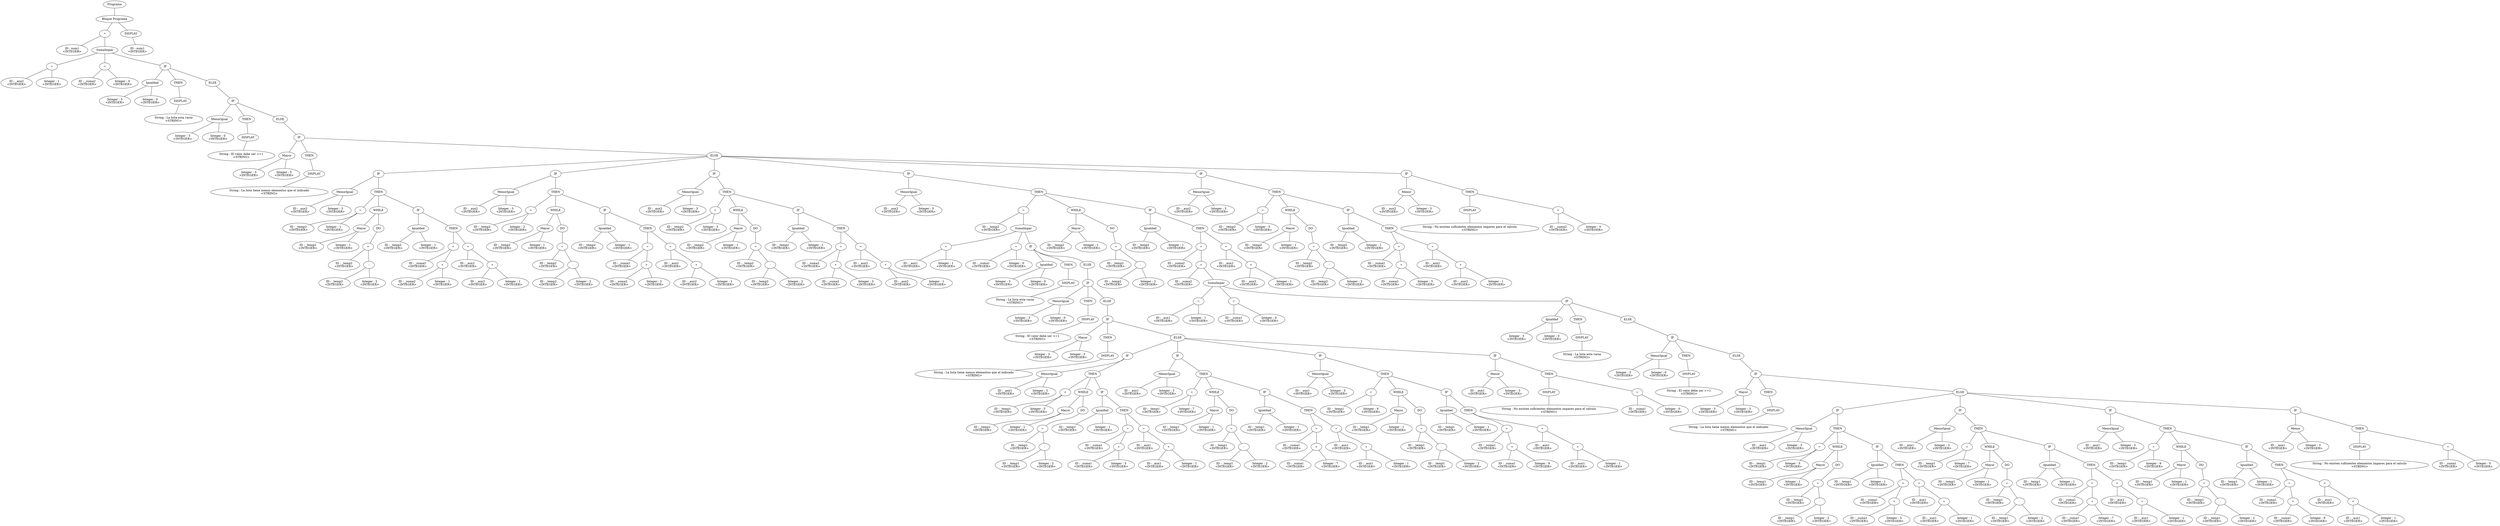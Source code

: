 graph G {nodo_1192543335[label="Programa"]
nodo_866603328[label="Bloque Programa"]
nodo_1192543335--nodo_866603328
nodo_989104065[label="="]
nodo_866603328--nodo_989104065
nodo_1725964676[label="ID : num1\n<INTEGER>"]
nodo_989104065--nodo_1725964676
nodo_121042627[label="SumaImpar"]
nodo_989104065--nodo_121042627
nodo_236096052[label="="]
nodo_121042627--nodo_236096052
nodo_281464504[label="ID : _aux2\n<INTEGER>"]
nodo_236096052--nodo_281464504
nodo_2009932069[label="Integer : 1\n<INTEGER>"]
nodo_236096052--nodo_2009932069
nodo_1207783921[label="="]
nodo_121042627--nodo_1207783921
nodo_1562652688[label="ID : _suma2\n<INTEGER>"]
nodo_1207783921--nodo_1562652688
nodo_2075235842[label="Integer : 0\n<INTEGER>"]
nodo_1207783921--nodo_2075235842
nodo_1709917272[label="IF"]
nodo_121042627--nodo_1709917272
nodo_1211425741[label="Igualdad"]
nodo_1709917272--nodo_1211425741
nodo_879554155[label="Integer : 5\n<INTEGER>"]
nodo_1211425741--nodo_879554155
nodo_1125805922[label="Integer : 0\n<INTEGER>"]
nodo_1211425741--nodo_1125805922
nodo_2095852253[label="THEN"]
nodo_1709917272--nodo_2095852253
nodo_329876486[label="DISPLAY"]
nodo_2095852253--nodo_329876486
nodo_1088761774[label="String : La lista esta vacia\n<STRING>"]
nodo_329876486--nodo_1088761774
nodo_1343502767[label="ELSE"]
nodo_1709917272--nodo_1343502767
nodo_1303600050[label="IF"]
nodo_1343502767--nodo_1303600050
nodo_308641718[label="MenorIgual"]
nodo_1303600050--nodo_308641718
nodo_2073340427[label="Integer : 3\n<INTEGER>"]
nodo_308641718--nodo_2073340427
nodo_171715991[label="Integer : 0\n<INTEGER>"]
nodo_308641718--nodo_171715991
nodo_1560648105[label="THEN"]
nodo_1303600050--nodo_1560648105
nodo_1680135536[label="DISPLAY"]
nodo_1560648105--nodo_1680135536
nodo_985591565[label="String : El valor debe ser >=1\n<STRING>"]
nodo_1680135536--nodo_985591565
nodo_1367682392[label="ELSE"]
nodo_1303600050--nodo_1367682392
nodo_549207568[label="IF"]
nodo_1367682392--nodo_549207568
nodo_1651634210[label="Mayor"]
nodo_549207568--nodo_1651634210
nodo_796569062[label="Integer : 3\n<INTEGER>"]
nodo_1651634210--nodo_796569062
nodo_1475193532[label="Integer : 5\n<INTEGER>"]
nodo_1651634210--nodo_1475193532
nodo_383800047[label="THEN"]
nodo_549207568--nodo_383800047
nodo_2071806193[label="DISPLAY"]
nodo_383800047--nodo_2071806193
nodo_26396645[label="String : La lista tiene menos elementos que el indicado\n<STRING>"]
nodo_2071806193--nodo_26396645
nodo_990913825[label="ELSE"]
nodo_549207568--nodo_990913825
nodo_796094342[label="IF"]
nodo_990913825--nodo_796094342
nodo_1050200145[label="MenorIgual"]
nodo_796094342--nodo_1050200145
nodo_690130312[label="ID : _aux2\n<INTEGER>"]
nodo_1050200145--nodo_690130312
nodo_320969888[label="Integer : 3\n<INTEGER>"]
nodo_1050200145--nodo_320969888
nodo_656068125[label="THEN"]
nodo_796094342--nodo_656068125
nodo_1597526255[label="="]
nodo_656068125--nodo_1597526255
nodo_1649133645[label="ID : _temp2\n<INTEGER>"]
nodo_1597526255--nodo_1649133645
nodo_2106625080[label="Integer : 1\n<INTEGER>"]
nodo_1597526255--nodo_2106625080
nodo_202104753[label="WHILE"]
nodo_656068125--nodo_202104753
nodo_296307191[label="Mayor"]
nodo_202104753--nodo_296307191
nodo_756867631[label="ID : _temp2\n<INTEGER>"]
nodo_296307191--nodo_756867631
nodo_1419004664[label="Integer : 1\n<INTEGER>"]
nodo_296307191--nodo_1419004664
nodo_103870860[label="DO"]
nodo_202104753--nodo_103870860
nodo_1569584716[label="="]
nodo_103870860--nodo_1569584716
nodo_399145544[label="ID : _temp2\n<INTEGER>"]
nodo_1569584716--nodo_399145544
nodo_1635721667[label="-"]
nodo_1569584716--nodo_1635721667
nodo_1623331057[label="ID : _temp2\n<INTEGER>"]
nodo_1635721667--nodo_1623331057
nodo_1380951347[label="Integer : 2\n<INTEGER>"]
nodo_1635721667--nodo_1380951347
nodo_378768648[label="IF"]
nodo_656068125--nodo_378768648
nodo_251320096[label="Igualdad"]
nodo_378768648--nodo_251320096
nodo_2119113622[label="ID : _temp2\n<INTEGER>"]
nodo_251320096--nodo_2119113622
nodo_1359368017[label="Integer : 1\n<INTEGER>"]
nodo_251320096--nodo_1359368017
nodo_1542943668[label="THEN"]
nodo_378768648--nodo_1542943668
nodo_65858621[label="="]
nodo_1542943668--nodo_65858621
nodo_91870333[label="ID : _suma2\n<INTEGER>"]
nodo_65858621--nodo_91870333
nodo_1717989188[label="+"]
nodo_65858621--nodo_1717989188
nodo_116185839[label="ID : _suma2\n<INTEGER>"]
nodo_1717989188--nodo_116185839
nodo_1644512011[label="Integer : 1\n<INTEGER>"]
nodo_1717989188--nodo_1644512011
nodo_689223946[label="="]
nodo_1542943668--nodo_689223946
nodo_2086530851[label="ID : _aux2\n<INTEGER>"]
nodo_689223946--nodo_2086530851
nodo_478575077[label="+"]
nodo_689223946--nodo_478575077
nodo_1414753381[label="ID : _aux2\n<INTEGER>"]
nodo_478575077--nodo_1414753381
nodo_1476612876[label="Integer : 1\n<INTEGER>"]
nodo_478575077--nodo_1476612876
nodo_1270127576[label="IF"]
nodo_990913825--nodo_1270127576
nodo_1683130906[label="MenorIgual"]
nodo_1270127576--nodo_1683130906
nodo_732816049[label="ID : _aux2\n<INTEGER>"]
nodo_1683130906--nodo_732816049
nodo_1777618939[label="Integer : 3\n<INTEGER>"]
nodo_1683130906--nodo_1777618939
nodo_108094278[label="THEN"]
nodo_1270127576--nodo_108094278
nodo_1979923400[label="="]
nodo_108094278--nodo_1979923400
nodo_855631827[label="ID : _temp2\n<INTEGER>"]
nodo_1979923400--nodo_855631827
nodo_2034236896[label="Integer : 2\n<INTEGER>"]
nodo_1979923400--nodo_2034236896
nodo_1960430290[label="WHILE"]
nodo_108094278--nodo_1960430290
nodo_460026618[label="Mayor"]
nodo_1960430290--nodo_460026618
nodo_1449647931[label="ID : _temp2\n<INTEGER>"]
nodo_460026618--nodo_1449647931
nodo_1345452266[label="Integer : 1\n<INTEGER>"]
nodo_460026618--nodo_1345452266
nodo_1787049828[label="DO"]
nodo_1960430290--nodo_1787049828
nodo_716731500[label="="]
nodo_1787049828--nodo_716731500
nodo_1112467463[label="ID : _temp2\n<INTEGER>"]
nodo_716731500--nodo_1112467463
nodo_501726732[label="-"]
nodo_716731500--nodo_501726732
nodo_1444124099[label="ID : _temp2\n<INTEGER>"]
nodo_501726732--nodo_1444124099
nodo_1071743097[label="Integer : 2\n<INTEGER>"]
nodo_501726732--nodo_1071743097
nodo_182081874[label="IF"]
nodo_108094278--nodo_182081874
nodo_720212443[label="Igualdad"]
nodo_182081874--nodo_720212443
nodo_1612358856[label="ID : _temp2\n<INTEGER>"]
nodo_720212443--nodo_1612358856
nodo_1405813498[label="Integer : 1\n<INTEGER>"]
nodo_720212443--nodo_1405813498
nodo_184799512[label="THEN"]
nodo_182081874--nodo_184799512
nodo_1294396138[label="="]
nodo_184799512--nodo_1294396138
nodo_2024745826[label="ID : _suma2\n<INTEGER>"]
nodo_1294396138--nodo_2024745826
nodo_1937255007[label="+"]
nodo_1294396138--nodo_1937255007
nodo_1718009401[label="ID : _suma2\n<INTEGER>"]
nodo_1937255007--nodo_1718009401
nodo_485321125[label="Integer : 2\n<INTEGER>"]
nodo_1937255007--nodo_485321125
nodo_488154465[label="="]
nodo_184799512--nodo_488154465
nodo_796941903[label="ID : _aux2\n<INTEGER>"]
nodo_488154465--nodo_796941903
nodo_2093263600[label="+"]
nodo_488154465--nodo_2093263600
nodo_185812108[label="ID : _aux2\n<INTEGER>"]
nodo_2093263600--nodo_185812108
nodo_1408817954[label="Integer : 1\n<INTEGER>"]
nodo_2093263600--nodo_1408817954
nodo_2116523316[label="IF"]
nodo_990913825--nodo_2116523316
nodo_669852458[label="MenorIgual"]
nodo_2116523316--nodo_669852458
nodo_910898303[label="ID : _aux2\n<INTEGER>"]
nodo_669852458--nodo_910898303
nodo_595576927[label="Integer : 3\n<INTEGER>"]
nodo_669852458--nodo_595576927
nodo_1639147313[label="THEN"]
nodo_2116523316--nodo_1639147313
nodo_789183582[label="="]
nodo_1639147313--nodo_789183582
nodo_1074711820[label="ID : _temp2\n<INTEGER>"]
nodo_789183582--nodo_1074711820
nodo_493799522[label="Integer : 3\n<INTEGER>"]
nodo_789183582--nodo_493799522
nodo_1738452497[label="WHILE"]
nodo_1639147313--nodo_1738452497
nodo_127223216[label="Mayor"]
nodo_1738452497--nodo_127223216
nodo_835034851[label="ID : _temp2\n<INTEGER>"]
nodo_127223216--nodo_835034851
nodo_1518566753[label="Integer : 1\n<INTEGER>"]
nodo_127223216--nodo_1518566753
nodo_1224715782[label="DO"]
nodo_1738452497--nodo_1224715782
nodo_1701501548[label="="]
nodo_1224715782--nodo_1701501548
nodo_2026201764[label="ID : _temp2\n<INTEGER>"]
nodo_1701501548--nodo_2026201764
nodo_963403944[label="-"]
nodo_1701501548--nodo_963403944
nodo_206992925[label="ID : _temp2\n<INTEGER>"]
nodo_963403944--nodo_206992925
nodo_1071408193[label="Integer : 2\n<INTEGER>"]
nodo_963403944--nodo_1071408193
nodo_1826611548[label="IF"]
nodo_1639147313--nodo_1826611548
nodo_921478479[label="Igualdad"]
nodo_1826611548--nodo_921478479
nodo_154524433[label="ID : _temp2\n<INTEGER>"]
nodo_921478479--nodo_154524433
nodo_1435977754[label="Integer : 1\n<INTEGER>"]
nodo_921478479--nodo_1435977754
nodo_1188140789[label="THEN"]
nodo_1826611548--nodo_1188140789
nodo_356816317[label="="]
nodo_1188140789--nodo_356816317
nodo_839792983[label="ID : _suma2\n<INTEGER>"]
nodo_356816317--nodo_839792983
nodo_1563848852[label="+"]
nodo_356816317--nodo_1563848852
nodo_387593209[label="ID : _suma2\n<INTEGER>"]
nodo_1563848852--nodo_387593209
nodo_641906138[label="Integer : 3\n<INTEGER>"]
nodo_1563848852--nodo_641906138
nodo_1707472068[label="="]
nodo_1188140789--nodo_1707472068
nodo_186227256[label="ID : _aux2\n<INTEGER>"]
nodo_1707472068--nodo_186227256
nodo_1306191193[label="+"]
nodo_1707472068--nodo_1306191193
nodo_2114282845[label="ID : _aux2\n<INTEGER>"]
nodo_1306191193--nodo_2114282845
nodo_875355533[label="Integer : 1\n<INTEGER>"]
nodo_1306191193--nodo_875355533
nodo_1931692394[label="IF"]
nodo_990913825--nodo_1931692394
nodo_1766427258[label="MenorIgual"]
nodo_1931692394--nodo_1766427258
nodo_1009984899[label="ID : _aux2\n<INTEGER>"]
nodo_1766427258--nodo_1009984899
nodo_1856067389[label="Integer : 3\n<INTEGER>"]
nodo_1766427258--nodo_1856067389
nodo_119548826[label="THEN"]
nodo_1931692394--nodo_119548826
nodo_572488542[label="="]
nodo_119548826--nodo_572488542
nodo_128273827[label="ID : _temp2\n<INTEGER>"]
nodo_572488542--nodo_128273827
nodo_1675225813[label="SumaImpar"]
nodo_572488542--nodo_1675225813
nodo_1696817615[label="="]
nodo_1675225813--nodo_1696817615
nodo_1019163582[label="ID : _aux1\n<INTEGER>"]
nodo_1696817615--nodo_1019163582
nodo_291158495[label="Integer : 1\n<INTEGER>"]
nodo_1696817615--nodo_291158495
nodo_1031366243[label="="]
nodo_1675225813--nodo_1031366243
nodo_1135236378[label="ID : _suma1\n<INTEGER>"]
nodo_1031366243--nodo_1135236378
nodo_114142226[label="Integer : 0\n<INTEGER>"]
nodo_1031366243--nodo_114142226
nodo_1109223765[label="IF"]
nodo_1675225813--nodo_1109223765
nodo_882984203[label="Igualdad"]
nodo_1109223765--nodo_882984203
nodo_624083968[label="Integer : 3\n<INTEGER>"]
nodo_882984203--nodo_624083968
nodo_1316241800[label="Integer : 0\n<INTEGER>"]
nodo_882984203--nodo_1316241800
nodo_1728765650[label="THEN"]
nodo_1109223765--nodo_1728765650
nodo_1505576485[label="DISPLAY"]
nodo_1728765650--nodo_1505576485
nodo_1788648406[label="String : La lista esta vacia\n<STRING>"]
nodo_1505576485--nodo_1788648406
nodo_101248780[label="ELSE"]
nodo_1109223765--nodo_101248780
nodo_935677265[label="IF"]
nodo_101248780--nodo_935677265
nodo_83540450[label="MenorIgual"]
nodo_935677265--nodo_83540450
nodo_171364480[label="Integer : 3\n<INTEGER>"]
nodo_83540450--nodo_171364480
nodo_1267154501[label="Integer : 0\n<INTEGER>"]
nodo_83540450--nodo_1267154501
nodo_1454726561[label="THEN"]
nodo_935677265--nodo_1454726561
nodo_122805052[label="DISPLAY"]
nodo_1454726561--nodo_122805052
nodo_1004517766[label="String : El valor debe ser >=1\n<STRING>"]
nodo_122805052--nodo_1004517766
nodo_1238949294[label="ELSE"]
nodo_935677265--nodo_1238949294
nodo_905763169[label="IF"]
nodo_1238949294--nodo_905763169
nodo_1023241433[label="Mayor"]
nodo_905763169--nodo_1023241433
nodo_2049499465[label="Integer : 3\n<INTEGER>"]
nodo_1023241433--nodo_2049499465
nodo_1972532751[label="Integer : 3\n<INTEGER>"]
nodo_1023241433--nodo_1972532751
nodo_645303821[label="THEN"]
nodo_905763169--nodo_645303821
nodo_1908061630[label="DISPLAY"]
nodo_645303821--nodo_1908061630
nodo_1285894249[label="String : La lista tiene menos elementos que el indicado\n<STRING>"]
nodo_1908061630--nodo_1285894249
nodo_719394300[label="ELSE"]
nodo_905763169--nodo_719394300
nodo_947253323[label="IF"]
nodo_719394300--nodo_947253323
nodo_482784702[label="MenorIgual"]
nodo_947253323--nodo_482784702
nodo_2038818871[label="ID : _aux1\n<INTEGER>"]
nodo_482784702--nodo_2038818871
nodo_1542020110[label="Integer : 3\n<INTEGER>"]
nodo_482784702--nodo_1542020110
nodo_1275660432[label="THEN"]
nodo_947253323--nodo_1275660432
nodo_1699426282[label="="]
nodo_1275660432--nodo_1699426282
nodo_869906212[label="ID : _temp1\n<INTEGER>"]
nodo_1699426282--nodo_869906212
nodo_583111805[label="Integer : 5\n<INTEGER>"]
nodo_1699426282--nodo_583111805
nodo_646468925[label="WHILE"]
nodo_1275660432--nodo_646468925
nodo_444603001[label="Mayor"]
nodo_646468925--nodo_444603001
nodo_1679748762[label="ID : _temp1\n<INTEGER>"]
nodo_444603001--nodo_1679748762
nodo_1246948376[label="Integer : 1\n<INTEGER>"]
nodo_444603001--nodo_1246948376
nodo_773286354[label="DO"]
nodo_646468925--nodo_773286354
nodo_878640571[label="="]
nodo_773286354--nodo_878640571
nodo_656916372[label="ID : _temp1\n<INTEGER>"]
nodo_878640571--nodo_656916372
nodo_2051585348[label="-"]
nodo_878640571--nodo_2051585348
nodo_1862535718[label="ID : _temp1\n<INTEGER>"]
nodo_2051585348--nodo_1862535718
nodo_754221400[label="Integer : 2\n<INTEGER>"]
nodo_2051585348--nodo_754221400
nodo_917852237[label="IF"]
nodo_1275660432--nodo_917852237
nodo_166207818[label="Igualdad"]
nodo_917852237--nodo_166207818
nodo_1181900651[label="ID : _temp1\n<INTEGER>"]
nodo_166207818--nodo_1181900651
nodo_1317333180[label="Integer : 1\n<INTEGER>"]
nodo_166207818--nodo_1317333180
nodo_1378872857[label="THEN"]
nodo_917852237--nodo_1378872857
nodo_436561767[label="="]
nodo_1378872857--nodo_436561767
nodo_1314449995[label="ID : _suma1\n<INTEGER>"]
nodo_436561767--nodo_1314449995
nodo_670054964[label="+"]
nodo_436561767--nodo_670054964
nodo_167925749[label="ID : _suma1\n<INTEGER>"]
nodo_670054964--nodo_167925749
nodo_990721933[label="Integer : 5\n<INTEGER>"]
nodo_670054964--nodo_990721933
nodo_839813141[label="="]
nodo_1378872857--nodo_839813141
nodo_336147962[label="ID : _aux1\n<INTEGER>"]
nodo_839813141--nodo_336147962
nodo_212628849[label="+"]
nodo_839813141--nodo_212628849
nodo_1582275126[label="ID : _aux1\n<INTEGER>"]
nodo_212628849--nodo_1582275126
nodo_407371722[label="Integer : 1\n<INTEGER>"]
nodo_212628849--nodo_407371722
nodo_1169997789[label="IF"]
nodo_719394300--nodo_1169997789
nodo_718556646[label="MenorIgual"]
nodo_1169997789--nodo_718556646
nodo_141098144[label="ID : _aux1\n<INTEGER>"]
nodo_718556646--nodo_141098144
nodo_804711368[label="Integer : 3\n<INTEGER>"]
nodo_718556646--nodo_804711368
nodo_253033404[label="THEN"]
nodo_1169997789--nodo_253033404
nodo_120007877[label="="]
nodo_253033404--nodo_120007877
nodo_1222991229[label="ID : _temp1\n<INTEGER>"]
nodo_120007877--nodo_1222991229
nodo_1356158722[label="Integer : 7\n<INTEGER>"]
nodo_120007877--nodo_1356158722
nodo_2016714687[label="WHILE"]
nodo_253033404--nodo_2016714687
nodo_1179370872[label="Mayor"]
nodo_2016714687--nodo_1179370872
nodo_606561913[label="ID : _temp1\n<INTEGER>"]
nodo_1179370872--nodo_606561913
nodo_1580226744[label="Integer : 1\n<INTEGER>"]
nodo_1179370872--nodo_1580226744
nodo_44428710[label="DO"]
nodo_2016714687--nodo_44428710
nodo_442341519[label="="]
nodo_44428710--nodo_442341519
nodo_97919251[label="ID : _temp1\n<INTEGER>"]
nodo_442341519--nodo_97919251
nodo_1501518985[label="-"]
nodo_442341519--nodo_1501518985
nodo_1947882205[label="ID : _temp1\n<INTEGER>"]
nodo_1501518985--nodo_1947882205
nodo_41231665[label="Integer : 2\n<INTEGER>"]
nodo_1501518985--nodo_41231665
nodo_916411093[label="IF"]
nodo_253033404--nodo_916411093
nodo_354929563[label="Igualdad"]
nodo_916411093--nodo_354929563
nodo_856551256[label="ID : _temp1\n<INTEGER>"]
nodo_354929563--nodo_856551256
nodo_410654885[label="Integer : 1\n<INTEGER>"]
nodo_354929563--nodo_410654885
nodo_1413474437[label="THEN"]
nodo_916411093--nodo_1413474437
nodo_2146405002[label="="]
nodo_1413474437--nodo_2146405002
nodo_600100096[label="ID : _suma1\n<INTEGER>"]
nodo_2146405002--nodo_600100096
nodo_1806915309[label="+"]
nodo_2146405002--nodo_1806915309
nodo_1080287454[label="ID : _suma1\n<INTEGER>"]
nodo_1806915309--nodo_1080287454
nodo_1130076546[label="Integer : 7\n<INTEGER>"]
nodo_1806915309--nodo_1130076546
nodo_1181937700[label="="]
nodo_1413474437--nodo_1181937700
nodo_931648057[label="ID : _aux1\n<INTEGER>"]
nodo_1181937700--nodo_931648057
nodo_1748869383[label="+"]
nodo_1181937700--nodo_1748869383
nodo_2000003595[label="ID : _aux1\n<INTEGER>"]
nodo_1748869383--nodo_2000003595
nodo_647466777[label="Integer : 1\n<INTEGER>"]
nodo_1748869383--nodo_647466777
nodo_797476840[label="IF"]
nodo_719394300--nodo_797476840
nodo_716713607[label="MenorIgual"]
nodo_797476840--nodo_716713607
nodo_1883763745[label="ID : _aux1\n<INTEGER>"]
nodo_716713607--nodo_1883763745
nodo_1781678711[label="Integer : 3\n<INTEGER>"]
nodo_716713607--nodo_1781678711
nodo_32390942[label="THEN"]
nodo_797476840--nodo_32390942
nodo_1791616434[label="="]
nodo_32390942--nodo_1791616434
nodo_635494966[label="ID : _temp1\n<INTEGER>"]
nodo_1791616434--nodo_635494966
nodo_1564032263[label="Integer : 9\n<INTEGER>"]
nodo_1791616434--nodo_1564032263
nodo_761266033[label="WHILE"]
nodo_32390942--nodo_761266033
nodo_136215325[label="Mayor"]
nodo_761266033--nodo_136215325
nodo_718133626[label="ID : _temp1\n<INTEGER>"]
nodo_136215325--nodo_718133626
nodo_1040713761[label="Integer : 1\n<INTEGER>"]
nodo_136215325--nodo_1040713761
nodo_1828642022[label="DO"]
nodo_761266033--nodo_1828642022
nodo_398689527[label="="]
nodo_1828642022--nodo_398689527
nodo_1401002364[label="ID : _temp1\n<INTEGER>"]
nodo_398689527--nodo_1401002364
nodo_766954029[label="-"]
nodo_398689527--nodo_766954029
nodo_926231185[label="ID : _temp1\n<INTEGER>"]
nodo_766954029--nodo_926231185
nodo_1012593852[label="Integer : 2\n<INTEGER>"]
nodo_766954029--nodo_1012593852
nodo_1674563634[label="IF"]
nodo_32390942--nodo_1674563634
nodo_2016647620[label="Igualdad"]
nodo_1674563634--nodo_2016647620
nodo_1724667377[label="ID : _temp1\n<INTEGER>"]
nodo_2016647620--nodo_1724667377
nodo_223912576[label="Integer : 1\n<INTEGER>"]
nodo_2016647620--nodo_223912576
nodo_269204825[label="THEN"]
nodo_1674563634--nodo_269204825
nodo_1947396901[label="="]
nodo_269204825--nodo_1947396901
nodo_1895127947[label="ID : _suma1\n<INTEGER>"]
nodo_1947396901--nodo_1895127947
nodo_955362231[label="+"]
nodo_1947396901--nodo_955362231
nodo_1977428101[label="ID : _suma1\n<INTEGER>"]
nodo_955362231--nodo_1977428101
nodo_376811224[label="Integer : 9\n<INTEGER>"]
nodo_955362231--nodo_376811224
nodo_1275500190[label="="]
nodo_269204825--nodo_1275500190
nodo_2040475834[label="ID : _aux1\n<INTEGER>"]
nodo_1275500190--nodo_2040475834
nodo_1704637964[label="+"]
nodo_1275500190--nodo_1704637964
nodo_1587730185[label="ID : _aux1\n<INTEGER>"]
nodo_1704637964--nodo_1587730185
nodo_652740645[label="Integer : 1\n<INTEGER>"]
nodo_1704637964--nodo_652740645
nodo_653452962[label="IF"]
nodo_719394300--nodo_653452962
nodo_375918246[label="Menor"]
nodo_653452962--nodo_375918246
nodo_1580894717[label="ID : _aux1\n<INTEGER>"]
nodo_375918246--nodo_1580894717
nodo_947194687[label="Integer : 3\n<INTEGER>"]
nodo_375918246--nodo_947194687
nodo_159591781[label="THEN"]
nodo_653452962--nodo_159591781
nodo_1606950861[label="DISPLAY"]
nodo_159591781--nodo_1606950861
nodo_1429672104[label="String : No existen suficientes elementos impares para el calculo\n<STRING>"]
nodo_1606950861--nodo_1429672104
nodo_1158399426[label="="]
nodo_159591781--nodo_1158399426
nodo_1433608195[label="ID : _suma1\n<INTEGER>"]
nodo_1158399426--nodo_1433608195
nodo_1255832343[label="Integer : 0\n<INTEGER>"]
nodo_1158399426--nodo_1255832343
nodo_663064756[label="WHILE"]
nodo_119548826--nodo_663064756
nodo_1018917971[label="Mayor"]
nodo_663064756--nodo_1018917971
nodo_1887709439[label="ID : _temp2\n<INTEGER>"]
nodo_1018917971--nodo_1887709439
nodo_1763702587[label="Integer : 1\n<INTEGER>"]
nodo_1018917971--nodo_1763702587
nodo_1653918364[label="DO"]
nodo_663064756--nodo_1653918364
nodo_99230577[label="="]
nodo_1653918364--nodo_99230577
nodo_1425547491[label="ID : _temp2\n<INTEGER>"]
nodo_99230577--nodo_1425547491
nodo_1120445288[label="-"]
nodo_99230577--nodo_1120445288
nodo_105664903[label="ID : _temp2\n<INTEGER>"]
nodo_1120445288--nodo_105664903
nodo_1382620052[label="Integer : 2\n<INTEGER>"]
nodo_1120445288--nodo_1382620052
nodo_1191433730[label="IF"]
nodo_119548826--nodo_1191433730
nodo_1079508585[label="Igualdad"]
nodo_1191433730--nodo_1079508585
nodo_611540877[label="ID : _temp2\n<INTEGER>"]
nodo_1079508585--nodo_611540877
nodo_1054623020[label="Integer : 1\n<INTEGER>"]
nodo_1079508585--nodo_1054623020
nodo_1739990835[label="THEN"]
nodo_1191433730--nodo_1739990835
nodo_418199834[label="="]
nodo_1739990835--nodo_418199834
nodo_643601085[label="ID : _suma2\n<INTEGER>"]
nodo_418199834--nodo_643601085
nodo_2062898815[label="+"]
nodo_418199834--nodo_2062898815
nodo_749500845[label="ID : _suma2\n<INTEGER>"]
nodo_2062898815--nodo_749500845
nodo_1568190667[label="SumaImpar"]
nodo_2062898815--nodo_1568190667
nodo_536025251[label="="]
nodo_1568190667--nodo_536025251
nodo_1340466060[label="ID : _aux1\n<INTEGER>"]
nodo_536025251--nodo_1340466060
nodo_13339340[label="Integer : 1\n<INTEGER>"]
nodo_536025251--nodo_13339340
nodo_405638390[label="="]
nodo_1568190667--nodo_405638390
nodo_521972048[label="ID : _suma1\n<INTEGER>"]
nodo_405638390--nodo_521972048
nodo_2131083452[label="Integer : 0\n<INTEGER>"]
nodo_405638390--nodo_2131083452
nodo_591706234[label="IF"]
nodo_1568190667--nodo_591706234
nodo_1476057816[label="Igualdad"]
nodo_591706234--nodo_1476057816
nodo_769044318[label="Integer : 3\n<INTEGER>"]
nodo_1476057816--nodo_769044318
nodo_2089257592[label="Integer : 0\n<INTEGER>"]
nodo_1476057816--nodo_2089257592
nodo_2055629562[label="THEN"]
nodo_591706234--nodo_2055629562
nodo_2066432872[label="DISPLAY"]
nodo_2055629562--nodo_2066432872
nodo_1663024908[label="String : La lista esta vacia\n<STRING>"]
nodo_2066432872--nodo_1663024908
nodo_596327773[label="ELSE"]
nodo_591706234--nodo_596327773
nodo_1788035692[label="IF"]
nodo_596327773--nodo_1788035692
nodo_1266842709[label="MenorIgual"]
nodo_1788035692--nodo_1266842709
nodo_1434144246[label="Integer : 3\n<INTEGER>"]
nodo_1266842709--nodo_1434144246
nodo_803271633[label="Integer : 0\n<INTEGER>"]
nodo_1266842709--nodo_803271633
nodo_1603290211[label="THEN"]
nodo_1788035692--nodo_1603290211
nodo_128514832[label="DISPLAY"]
nodo_1603290211--nodo_128514832
nodo_137564910[label="String : El valor debe ser >=1\n<STRING>"]
nodo_128514832--nodo_137564910
nodo_551880258[label="ELSE"]
nodo_1788035692--nodo_551880258
nodo_2106322273[label="IF"]
nodo_551880258--nodo_2106322273
nodo_1035729339[label="Mayor"]
nodo_2106322273--nodo_1035729339
nodo_755968128[label="Integer : 3\n<INTEGER>"]
nodo_1035729339--nodo_755968128
nodo_634453109[label="Integer : 3\n<INTEGER>"]
nodo_1035729339--nodo_634453109
nodo_127069515[label="THEN"]
nodo_2106322273--nodo_127069515
nodo_1703328291[label="DISPLAY"]
nodo_127069515--nodo_1703328291
nodo_823776571[label="String : La lista tiene menos elementos que el indicado\n<STRING>"]
nodo_1703328291--nodo_823776571
nodo_319333433[label="ELSE"]
nodo_2106322273--nodo_319333433
nodo_56687526[label="IF"]
nodo_319333433--nodo_56687526
nodo_1399262795[label="MenorIgual"]
nodo_56687526--nodo_1399262795
nodo_749254929[label="ID : _aux1\n<INTEGER>"]
nodo_1399262795--nodo_749254929
nodo_2052585937[label="Integer : 3\n<INTEGER>"]
nodo_1399262795--nodo_2052585937
nodo_2129563894[label="THEN"]
nodo_56687526--nodo_2129563894
nodo_361810998[label="="]
nodo_2129563894--nodo_361810998
nodo_2090438564[label="ID : _temp1\n<INTEGER>"]
nodo_361810998--nodo_2090438564
nodo_960854167[label="Integer : 5\n<INTEGER>"]
nodo_361810998--nodo_960854167
nodo_866526825[label="WHILE"]
nodo_2129563894--nodo_866526825
nodo_541371735[label="Mayor"]
nodo_866526825--nodo_541371735
nodo_277930580[label="ID : _temp1\n<INTEGER>"]
nodo_541371735--nodo_277930580
nodo_42180881[label="Integer : 1\n<INTEGER>"]
nodo_541371735--nodo_42180881
nodo_1329734[label="DO"]
nodo_866526825--nodo_1329734
nodo_88039686[label="="]
nodo_1329734--nodo_88039686
nodo_304787895[label="ID : _temp1\n<INTEGER>"]
nodo_88039686--nodo_304787895
nodo_222171594[label="-"]
nodo_88039686--nodo_222171594
nodo_794442833[label="ID : _temp1\n<INTEGER>"]
nodo_222171594--nodo_794442833
nodo_1360220141[label="Integer : 2\n<INTEGER>"]
nodo_222171594--nodo_1360220141
nodo_385088369[label="IF"]
nodo_2129563894--nodo_385088369
nodo_1799231524[label="Igualdad"]
nodo_385088369--nodo_1799231524
nodo_368576934[label="ID : _temp1\n<INTEGER>"]
nodo_1799231524--nodo_368576934
nodo_1591693523[label="Integer : 1\n<INTEGER>"]
nodo_1799231524--nodo_1591693523
nodo_1476268042[label="THEN"]
nodo_385088369--nodo_1476268042
nodo_1276825065[label="="]
nodo_1476268042--nodo_1276825065
nodo_435837173[label="ID : _suma1\n<INTEGER>"]
nodo_1276825065--nodo_435837173
nodo_1032313553[label="+"]
nodo_1276825065--nodo_1032313553
nodo_450818859[label="ID : _suma1\n<INTEGER>"]
nodo_1032313553--nodo_450818859
nodo_11603996[label="Integer : 5\n<INTEGER>"]
nodo_1032313553--nodo_11603996
nodo_1271385359[label="="]
nodo_1476268042--nodo_1271385359
nodo_1209391092[label="ID : _aux1\n<INTEGER>"]
nodo_1271385359--nodo_1209391092
nodo_624898678[label="+"]
nodo_1271385359--nodo_624898678
nodo_755431229[label="ID : _aux1\n<INTEGER>"]
nodo_624898678--nodo_755431229
nodo_1482483751[label="Integer : 1\n<INTEGER>"]
nodo_624898678--nodo_1482483751
nodo_1041247919[label="IF"]
nodo_319333433--nodo_1041247919
nodo_1650460569[label="MenorIgual"]
nodo_1041247919--nodo_1650460569
nodo_2026224631[label="ID : _aux1\n<INTEGER>"]
nodo_1650460569--nodo_2026224631
nodo_1206348056[label="Integer : 3\n<INTEGER>"]
nodo_1650460569--nodo_1206348056
nodo_2017280541[label="THEN"]
nodo_1041247919--nodo_2017280541
nodo_444849740[label="="]
nodo_2017280541--nodo_444849740
nodo_1330435304[label="ID : _temp1\n<INTEGER>"]
nodo_444849740--nodo_1330435304
nodo_857725872[label="Integer : 7\n<INTEGER>"]
nodo_444849740--nodo_857725872
nodo_564152932[label="WHILE"]
nodo_2017280541--nodo_564152932
nodo_626360738[label="Mayor"]
nodo_564152932--nodo_626360738
nodo_211282548[label="ID : _temp1\n<INTEGER>"]
nodo_626360738--nodo_211282548
nodo_1092117005[label="Integer : 1\n<INTEGER>"]
nodo_626360738--nodo_1092117005
nodo_1657332512[label="DO"]
nodo_564152932--nodo_1657332512
nodo_1805203018[label="="]
nodo_1657332512--nodo_1805203018
nodo_1483646215[label="ID : _temp1\n<INTEGER>"]
nodo_1805203018--nodo_1483646215
nodo_1516551181[label="-"]
nodo_1805203018--nodo_1516551181
nodo_2131793282[label="ID : _temp1\n<INTEGER>"]
nodo_1516551181--nodo_2131793282
nodo_1561974604[label="Integer : 2\n<INTEGER>"]
nodo_1516551181--nodo_1561974604
nodo_1894909813[label="IF"]
nodo_2017280541--nodo_1894909813
nodo_260655538[label="Igualdad"]
nodo_1894909813--nodo_260655538
nodo_1959686468[label="ID : _temp1\n<INTEGER>"]
nodo_260655538--nodo_1959686468
nodo_1744730918[label="Integer : 1\n<INTEGER>"]
nodo_260655538--nodo_1744730918
nodo_123146499[label="THEN"]
nodo_1894909813--nodo_123146499
nodo_1121324162[label="="]
nodo_123146499--nodo_1121324162
nodo_1159008717[label="ID : _suma1\n<INTEGER>"]
nodo_1121324162--nodo_1159008717
nodo_1369859330[label="+"]
nodo_1121324162--nodo_1369859330
nodo_1858517308[label="ID : _suma1\n<INTEGER>"]
nodo_1369859330--nodo_1858517308
nodo_478546554[label="Integer : 7\n<INTEGER>"]
nodo_1369859330--nodo_478546554
nodo_1903225694[label="="]
nodo_123146499--nodo_1903225694
nodo_328998407[label="ID : _aux1\n<INTEGER>"]
nodo_1903225694--nodo_328998407
nodo_1212697105[label="+"]
nodo_1903225694--nodo_1212697105
nodo_1689345208[label="ID : _aux1\n<INTEGER>"]
nodo_1212697105--nodo_1689345208
nodo_309162347[label="Integer : 1\n<INTEGER>"]
nodo_1212697105--nodo_309162347
nodo_1643264263[label="IF"]
nodo_319333433--nodo_1643264263
nodo_1801519082[label="MenorIgual"]
nodo_1643264263--nodo_1801519082
nodo_89799330[label="ID : _aux1\n<INTEGER>"]
nodo_1801519082--nodo_89799330
nodo_2093348171[label="Integer : 3\n<INTEGER>"]
nodo_1801519082--nodo_2093348171
nodo_210747861[label="THEN"]
nodo_1643264263--nodo_210747861
nodo_1618800641[label="="]
nodo_210747861--nodo_1618800641
nodo_874994054[label="ID : _temp1\n<INTEGER>"]
nodo_1618800641--nodo_874994054
nodo_1729859044[label="Integer : 9\n<INTEGER>"]
nodo_1618800641--nodo_1729859044
nodo_367557051[label="WHILE"]
nodo_210747861--nodo_367557051
nodo_311652351[label="Mayor"]
nodo_367557051--nodo_311652351
nodo_485945154[label="ID : _temp1\n<INTEGER>"]
nodo_311652351--nodo_485945154
nodo_666445205[label="Integer : 1\n<INTEGER>"]
nodo_311652351--nodo_666445205
nodo_1900721528[label="DO"]
nodo_367557051--nodo_1900721528
nodo_2016395321[label="="]
nodo_1900721528--nodo_2016395321
nodo_1401465985[label="ID : _temp1\n<INTEGER>"]
nodo_2016395321--nodo_1401465985
nodo_1030991592[label="-"]
nodo_2016395321--nodo_1030991592
nodo_431369547[label="ID : _temp1\n<INTEGER>"]
nodo_1030991592--nodo_431369547
nodo_522065996[label="Integer : 2\n<INTEGER>"]
nodo_1030991592--nodo_522065996
nodo_157569930[label="IF"]
nodo_210747861--nodo_157569930
nodo_692103328[label="Igualdad"]
nodo_157569930--nodo_692103328
nodo_28578998[label="ID : _temp1\n<INTEGER>"]
nodo_692103328--nodo_28578998
nodo_1854382260[label="Integer : 1\n<INTEGER>"]
nodo_692103328--nodo_1854382260
nodo_1171543789[label="THEN"]
nodo_157569930--nodo_1171543789
nodo_1769857887[label="="]
nodo_1171543789--nodo_1769857887
nodo_1213029218[label="ID : _suma1\n<INTEGER>"]
nodo_1769857887--nodo_1213029218
nodo_463261919[label="+"]
nodo_1769857887--nodo_463261919
nodo_2090372735[label="ID : _suma1\n<INTEGER>"]
nodo_463261919--nodo_2090372735
nodo_2054815144[label="Integer : 9\n<INTEGER>"]
nodo_463261919--nodo_2054815144
nodo_1489846222[label="="]
nodo_1171543789--nodo_1489846222
nodo_623515168[label="ID : _aux1\n<INTEGER>"]
nodo_1489846222--nodo_623515168
nodo_494505868[label="+"]
nodo_1489846222--nodo_494505868
nodo_685290806[label="ID : _aux1\n<INTEGER>"]
nodo_494505868--nodo_685290806
nodo_425385132[label="Integer : 1\n<INTEGER>"]
nodo_494505868--nodo_425385132
nodo_1823756977[label="IF"]
nodo_319333433--nodo_1823756977
nodo_1038136644[label="Menor"]
nodo_1823756977--nodo_1038136644
nodo_1358743243[label="ID : _aux1\n<INTEGER>"]
nodo_1038136644--nodo_1358743243
nodo_529321924[label="Integer : 3\n<INTEGER>"]
nodo_1038136644--nodo_529321924
nodo_1365452638[label="THEN"]
nodo_1823756977--nodo_1365452638
nodo_1762783907[label="DISPLAY"]
nodo_1365452638--nodo_1762783907
nodo_1601022932[label="String : No existen suficientes elementos impares para el calculo\n<STRING>"]
nodo_1762783907--nodo_1601022932
nodo_644263186[label="="]
nodo_1365452638--nodo_644263186
nodo_1853302615[label="ID : _suma1\n<INTEGER>"]
nodo_644263186--nodo_1853302615
nodo_135611600[label="Integer : 0\n<INTEGER>"]
nodo_644263186--nodo_135611600
nodo_982805773[label="="]
nodo_1739990835--nodo_982805773
nodo_696867184[label="ID : _aux2\n<INTEGER>"]
nodo_982805773--nodo_696867184
nodo_2115210889[label="+"]
nodo_982805773--nodo_2115210889
nodo_1543661151[label="ID : _aux2\n<INTEGER>"]
nodo_2115210889--nodo_1543661151
nodo_1164412119[label="Integer : 1\n<INTEGER>"]
nodo_2115210889--nodo_1164412119
nodo_642127826[label="IF"]
nodo_990913825--nodo_642127826
nodo_1145287253[label="MenorIgual"]
nodo_642127826--nodo_1145287253
nodo_196875292[label="ID : _aux2\n<INTEGER>"]
nodo_1145287253--nodo_196875292
nodo_1921284224[label="Integer : 3\n<INTEGER>"]
nodo_1145287253--nodo_1921284224
nodo_1684674949[label="THEN"]
nodo_642127826--nodo_1684674949
nodo_1038274119[label="="]
nodo_1684674949--nodo_1038274119
nodo_1452618003[label="ID : _temp2\n<INTEGER>"]
nodo_1038274119--nodo_1452618003
nodo_117707577[label="Integer : 5\n<INTEGER>"]
nodo_1038274119--nodo_117707577
nodo_857113709[label="WHILE"]
nodo_1684674949--nodo_857113709
nodo_405664958[label="Mayor"]
nodo_857113709--nodo_405664958
nodo_1733247745[label="ID : _temp2\n<INTEGER>"]
nodo_405664958--nodo_1733247745
nodo_1089800458[label="Integer : 1\n<INTEGER>"]
nodo_405664958--nodo_1089800458
nodo_1204279445[label="DO"]
nodo_857113709--nodo_1204279445
nodo_809000151[label="="]
nodo_1204279445--nodo_809000151
nodo_762463898[label="ID : _temp2\n<INTEGER>"]
nodo_809000151--nodo_762463898
nodo_1160226663[label="-"]
nodo_809000151--nodo_1160226663
nodo_1012780070[label="ID : _temp2\n<INTEGER>"]
nodo_1160226663--nodo_1012780070
nodo_1316086174[label="Integer : 2\n<INTEGER>"]
nodo_1160226663--nodo_1316086174
nodo_1904752732[label="IF"]
nodo_1684674949--nodo_1904752732
nodo_158115221[label="Igualdad"]
nodo_1904752732--nodo_158115221
nodo_1526883426[label="ID : _temp2\n<INTEGER>"]
nodo_158115221--nodo_1526883426
nodo_448660365[label="Integer : 1\n<INTEGER>"]
nodo_158115221--nodo_448660365
nodo_709132894[label="THEN"]
nodo_1904752732--nodo_709132894
nodo_1181272718[label="="]
nodo_709132894--nodo_1181272718
nodo_234985301[label="ID : _suma2\n<INTEGER>"]
nodo_1181272718--nodo_234985301
nodo_1690918771[label="+"]
nodo_1181272718--nodo_1690918771
nodo_1787918278[label="ID : _suma2\n<INTEGER>"]
nodo_1690918771--nodo_1787918278
nodo_1789787296[label="Integer : 5\n<INTEGER>"]
nodo_1690918771--nodo_1789787296
nodo_1746171295[label="="]
nodo_709132894--nodo_1746171295
nodo_1174965545[label="ID : _aux2\n<INTEGER>"]
nodo_1746171295--nodo_1174965545
nodo_667348329[label="+"]
nodo_1746171295--nodo_667348329
nodo_579554765[label="ID : _aux2\n<INTEGER>"]
nodo_667348329--nodo_579554765
nodo_1777888398[label="Integer : 1\n<INTEGER>"]
nodo_667348329--nodo_1777888398
nodo_1805370717[label="IF"]
nodo_990913825--nodo_1805370717
nodo_2074525922[label="Menor"]
nodo_1805370717--nodo_2074525922
nodo_62594942[label="ID : _aux2\n<INTEGER>"]
nodo_2074525922--nodo_62594942
nodo_697147291[label="Integer : 3\n<INTEGER>"]
nodo_2074525922--nodo_697147291
nodo_478746330[label="THEN"]
nodo_1805370717--nodo_478746330
nodo_1373987961[label="DISPLAY"]
nodo_478746330--nodo_1373987961
nodo_176083412[label="String : No existen suficientes elementos impares para el calculo\n<STRING>"]
nodo_1373987961--nodo_176083412
nodo_1338697287[label="="]
nodo_478746330--nodo_1338697287
nodo_463537826[label="ID : _suma2\n<INTEGER>"]
nodo_1338697287--nodo_463537826
nodo_1637711619[label="Integer : 0\n<INTEGER>"]
nodo_1338697287--nodo_1637711619
nodo_496104085[label="DISPLAY"]
nodo_866603328--nodo_496104085
nodo_99731390[label="ID : num1\n<INTEGER>"]
nodo_496104085--nodo_99731390
}
